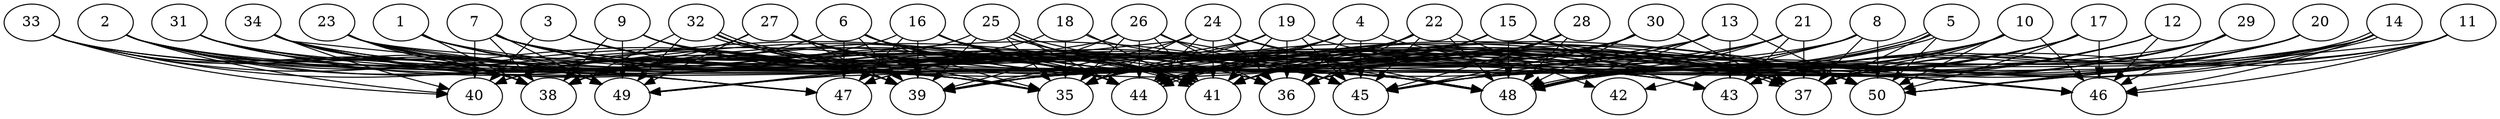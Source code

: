 // DAG automatically generated by daggen at Thu Oct  3 14:07:57 2019
// ./daggen --dot -n 50 --ccr 0.4 --fat 0.9 --regular 0.5 --density 0.9 --mindata 5242880 --maxdata 52428800 
digraph G {
  1 [size="53393920", alpha="0.03", expect_size="21357568"] 
  1 -> 35 [size ="21357568"]
  1 -> 38 [size ="21357568"]
  1 -> 39 [size ="21357568"]
  1 -> 43 [size ="21357568"]
  1 -> 44 [size ="21357568"]
  2 [size="74821120", alpha="0.03", expect_size="29928448"] 
  2 -> 35 [size ="29928448"]
  2 -> 38 [size ="29928448"]
  2 -> 39 [size ="29928448"]
  2 -> 40 [size ="29928448"]
  2 -> 43 [size ="29928448"]
  2 -> 44 [size ="29928448"]
  2 -> 47 [size ="29928448"]
  2 -> 49 [size ="29928448"]
  2 -> 50 [size ="29928448"]
  3 [size="52454400", alpha="0.08", expect_size="20981760"] 
  3 -> 36 [size ="20981760"]
  3 -> 39 [size ="20981760"]
  3 -> 40 [size ="20981760"]
  3 -> 44 [size ="20981760"]
  3 -> 45 [size ="20981760"]
  4 [size="24604160", alpha="0.09", expect_size="9841664"] 
  4 -> 35 [size ="9841664"]
  4 -> 36 [size ="9841664"]
  4 -> 40 [size ="9841664"]
  4 -> 44 [size ="9841664"]
  4 -> 45 [size ="9841664"]
  4 -> 46 [size ="9841664"]
  5 [size="62446080", alpha="0.03", expect_size="24978432"] 
  5 -> 36 [size ="24978432"]
  5 -> 37 [size ="24978432"]
  5 -> 44 [size ="24978432"]
  5 -> 44 [size ="24978432"]
  5 -> 45 [size ="24978432"]
  5 -> 50 [size ="24978432"]
  6 [size="55252480", alpha="0.10", expect_size="22100992"] 
  6 -> 35 [size ="22100992"]
  6 -> 39 [size ="22100992"]
  6 -> 40 [size ="22100992"]
  6 -> 41 [size ="22100992"]
  6 -> 43 [size ="22100992"]
  6 -> 44 [size ="22100992"]
  6 -> 45 [size ="22100992"]
  6 -> 47 [size ="22100992"]
  6 -> 48 [size ="22100992"]
  7 [size="124311040", alpha="0.17", expect_size="49724416"] 
  7 -> 35 [size ="49724416"]
  7 -> 36 [size ="49724416"]
  7 -> 37 [size ="49724416"]
  7 -> 38 [size ="49724416"]
  7 -> 39 [size ="49724416"]
  7 -> 40 [size ="49724416"]
  7 -> 41 [size ="49724416"]
  7 -> 44 [size ="49724416"]
  7 -> 48 [size ="49724416"]
  7 -> 49 [size ="49724416"]
  8 [size="92211200", alpha="0.11", expect_size="36884480"] 
  8 -> 35 [size ="36884480"]
  8 -> 37 [size ="36884480"]
  8 -> 38 [size ="36884480"]
  8 -> 42 [size ="36884480"]
  8 -> 44 [size ="36884480"]
  8 -> 50 [size ="36884480"]
  9 [size="106048000", alpha="0.11", expect_size="42419200"] 
  9 -> 35 [size ="42419200"]
  9 -> 38 [size ="42419200"]
  9 -> 41 [size ="42419200"]
  9 -> 44 [size ="42419200"]
  9 -> 45 [size ="42419200"]
  9 -> 48 [size ="42419200"]
  9 -> 49 [size ="42419200"]
  10 [size="19274240", alpha="0.02", expect_size="7709696"] 
  10 -> 36 [size ="7709696"]
  10 -> 37 [size ="7709696"]
  10 -> 39 [size ="7709696"]
  10 -> 41 [size ="7709696"]
  10 -> 44 [size ="7709696"]
  10 -> 46 [size ="7709696"]
  10 -> 48 [size ="7709696"]
  10 -> 50 [size ="7709696"]
  11 [size="23569920", alpha="0.16", expect_size="9427968"] 
  11 -> 37 [size ="9427968"]
  11 -> 45 [size ="9427968"]
  11 -> 46 [size ="9427968"]
  11 -> 48 [size ="9427968"]
  11 -> 50 [size ="9427968"]
  12 [size="44131840", alpha="0.18", expect_size="17652736"] 
  12 -> 44 [size ="17652736"]
  12 -> 45 [size ="17652736"]
  12 -> 46 [size ="17652736"]
  12 -> 48 [size ="17652736"]
  13 [size="61434880", alpha="0.06", expect_size="24573952"] 
  13 -> 35 [size ="24573952"]
  13 -> 39 [size ="24573952"]
  13 -> 41 [size ="24573952"]
  13 -> 43 [size ="24573952"]
  13 -> 45 [size ="24573952"]
  13 -> 48 [size ="24573952"]
  13 -> 50 [size ="24573952"]
  14 [size="106055680", alpha="0.04", expect_size="42422272"] 
  14 -> 39 [size ="42422272"]
  14 -> 43 [size ="42422272"]
  14 -> 44 [size ="42422272"]
  14 -> 46 [size ="42422272"]
  14 -> 48 [size ="42422272"]
  14 -> 48 [size ="42422272"]
  14 -> 50 [size ="42422272"]
  15 [size="38899200", alpha="0.09", expect_size="15559680"] 
  15 -> 35 [size ="15559680"]
  15 -> 39 [size ="15559680"]
  15 -> 41 [size ="15559680"]
  15 -> 43 [size ="15559680"]
  15 -> 44 [size ="15559680"]
  15 -> 47 [size ="15559680"]
  15 -> 48 [size ="15559680"]
  15 -> 50 [size ="15559680"]
  16 [size="56862720", alpha="0.12", expect_size="22745088"] 
  16 -> 39 [size ="22745088"]
  16 -> 40 [size ="22745088"]
  16 -> 41 [size ="22745088"]
  16 -> 44 [size ="22745088"]
  16 -> 45 [size ="22745088"]
  16 -> 47 [size ="22745088"]
  16 -> 48 [size ="22745088"]
  16 -> 50 [size ="22745088"]
  17 [size="113287680", alpha="0.17", expect_size="45315072"] 
  17 -> 35 [size ="45315072"]
  17 -> 41 [size ="45315072"]
  17 -> 45 [size ="45315072"]
  17 -> 46 [size ="45315072"]
  17 -> 48 [size ="45315072"]
  17 -> 50 [size ="45315072"]
  18 [size="94965760", alpha="0.07", expect_size="37986304"] 
  18 -> 35 [size ="37986304"]
  18 -> 41 [size ="37986304"]
  18 -> 46 [size ="37986304"]
  18 -> 49 [size ="37986304"]
  19 [size="40335360", alpha="0.00", expect_size="16134144"] 
  19 -> 35 [size ="16134144"]
  19 -> 36 [size ="16134144"]
  19 -> 39 [size ="16134144"]
  19 -> 41 [size ="16134144"]
  19 -> 45 [size ="16134144"]
  19 -> 47 [size ="16134144"]
  19 -> 50 [size ="16134144"]
  20 [size="107863040", alpha="0.07", expect_size="43145216"] 
  20 -> 35 [size ="43145216"]
  20 -> 37 [size ="43145216"]
  20 -> 41 [size ="43145216"]
  20 -> 43 [size ="43145216"]
  20 -> 48 [size ="43145216"]
  20 -> 50 [size ="43145216"]
  21 [size="120642560", alpha="0.01", expect_size="48257024"] 
  21 -> 35 [size ="48257024"]
  21 -> 36 [size ="48257024"]
  21 -> 37 [size ="48257024"]
  21 -> 39 [size ="48257024"]
  21 -> 43 [size ="48257024"]
  21 -> 48 [size ="48257024"]
  22 [size="95411200", alpha="0.05", expect_size="38164480"] 
  22 -> 35 [size ="38164480"]
  22 -> 36 [size ="38164480"]
  22 -> 38 [size ="38164480"]
  22 -> 39 [size ="38164480"]
  22 -> 41 [size ="38164480"]
  22 -> 42 [size ="38164480"]
  22 -> 45 [size ="38164480"]
  22 -> 48 [size ="38164480"]
  23 [size="84326400", alpha="0.16", expect_size="33730560"] 
  23 -> 35 [size ="33730560"]
  23 -> 38 [size ="33730560"]
  23 -> 39 [size ="33730560"]
  23 -> 41 [size ="33730560"]
  23 -> 46 [size ="33730560"]
  23 -> 47 [size ="33730560"]
  23 -> 48 [size ="33730560"]
  23 -> 49 [size ="33730560"]
  24 [size="117061120", alpha="0.09", expect_size="46824448"] 
  24 -> 35 [size ="46824448"]
  24 -> 36 [size ="46824448"]
  24 -> 37 [size ="46824448"]
  24 -> 39 [size ="46824448"]
  24 -> 41 [size ="46824448"]
  24 -> 44 [size ="46824448"]
  24 -> 48 [size ="46824448"]
  24 -> 49 [size ="46824448"]
  25 [size="24542720", alpha="0.10", expect_size="9817088"] 
  25 -> 35 [size ="9817088"]
  25 -> 37 [size ="9817088"]
  25 -> 37 [size ="9817088"]
  25 -> 38 [size ="9817088"]
  25 -> 39 [size ="9817088"]
  25 -> 41 [size ="9817088"]
  25 -> 44 [size ="9817088"]
  26 [size="76183040", alpha="0.18", expect_size="30473216"] 
  26 -> 35 [size ="30473216"]
  26 -> 36 [size ="30473216"]
  26 -> 39 [size ="30473216"]
  26 -> 41 [size ="30473216"]
  26 -> 44 [size ="30473216"]
  26 -> 45 [size ="30473216"]
  26 -> 48 [size ="30473216"]
  26 -> 49 [size ="30473216"]
  27 [size="26329600", alpha="0.06", expect_size="10531840"] 
  27 -> 35 [size ="10531840"]
  27 -> 36 [size ="10531840"]
  27 -> 38 [size ="10531840"]
  27 -> 39 [size ="10531840"]
  27 -> 41 [size ="10531840"]
  27 -> 44 [size ="10531840"]
  27 -> 45 [size ="10531840"]
  27 -> 48 [size ="10531840"]
  27 -> 49 [size ="10531840"]
  28 [size="125555200", alpha="0.06", expect_size="50222080"] 
  28 -> 35 [size ="50222080"]
  28 -> 36 [size ="50222080"]
  28 -> 41 [size ="50222080"]
  28 -> 44 [size ="50222080"]
  28 -> 45 [size ="50222080"]
  28 -> 48 [size ="50222080"]
  29 [size="49077760", alpha="0.03", expect_size="19631104"] 
  29 -> 41 [size ="19631104"]
  29 -> 43 [size ="19631104"]
  29 -> 44 [size ="19631104"]
  29 -> 45 [size ="19631104"]
  29 -> 46 [size ="19631104"]
  29 -> 48 [size ="19631104"]
  30 [size="51143680", alpha="0.20", expect_size="20457472"] 
  30 -> 35 [size ="20457472"]
  30 -> 37 [size ="20457472"]
  30 -> 41 [size ="20457472"]
  30 -> 45 [size ="20457472"]
  30 -> 48 [size ="20457472"]
  30 -> 49 [size ="20457472"]
  31 [size="93936640", alpha="0.19", expect_size="37574656"] 
  31 -> 35 [size ="37574656"]
  31 -> 38 [size ="37574656"]
  31 -> 39 [size ="37574656"]
  31 -> 41 [size ="37574656"]
  31 -> 48 [size ="37574656"]
  31 -> 49 [size ="37574656"]
  32 [size="99781120", alpha="0.04", expect_size="39912448"] 
  32 -> 38 [size ="39912448"]
  32 -> 39 [size ="39912448"]
  32 -> 41 [size ="39912448"]
  32 -> 41 [size ="39912448"]
  32 -> 44 [size ="39912448"]
  32 -> 45 [size ="39912448"]
  32 -> 48 [size ="39912448"]
  32 -> 49 [size ="39912448"]
  33 [size="130391040", alpha="0.16", expect_size="52156416"] 
  33 -> 35 [size ="52156416"]
  33 -> 38 [size ="52156416"]
  33 -> 39 [size ="52156416"]
  33 -> 40 [size ="52156416"]
  33 -> 44 [size ="52156416"]
  33 -> 45 [size ="52156416"]
  33 -> 49 [size ="52156416"]
  34 [size="107148800", alpha="0.05", expect_size="42859520"] 
  34 -> 35 [size ="42859520"]
  34 -> 38 [size ="42859520"]
  34 -> 40 [size ="42859520"]
  34 -> 44 [size ="42859520"]
  34 -> 45 [size ="42859520"]
  34 -> 47 [size ="42859520"]
  34 -> 48 [size ="42859520"]
  34 -> 49 [size ="42859520"]
  34 -> 50 [size ="42859520"]
  35 [size="41553920", alpha="0.17", expect_size="16621568"] 
  36 [size="100912640", alpha="0.17", expect_size="40365056"] 
  37 [size="91440640", alpha="0.15", expect_size="36576256"] 
  38 [size="124346880", alpha="0.06", expect_size="49738752"] 
  39 [size="42803200", alpha="0.01", expect_size="17121280"] 
  40 [size="57717760", alpha="0.13", expect_size="23087104"] 
  41 [size="57297920", alpha="0.03", expect_size="22919168"] 
  42 [size="52001280", alpha="0.07", expect_size="20800512"] 
  43 [size="72860160", alpha="0.03", expect_size="29144064"] 
  44 [size="50232320", alpha="0.17", expect_size="20092928"] 
  45 [size="77073920", alpha="0.12", expect_size="30829568"] 
  46 [size="61212160", alpha="0.18", expect_size="24484864"] 
  47 [size="46400000", alpha="0.07", expect_size="18560000"] 
  48 [size="14855680", alpha="0.14", expect_size="5942272"] 
  49 [size="48437760", alpha="0.08", expect_size="19375104"] 
  50 [size="56414720", alpha="0.08", expect_size="22565888"] 
}
